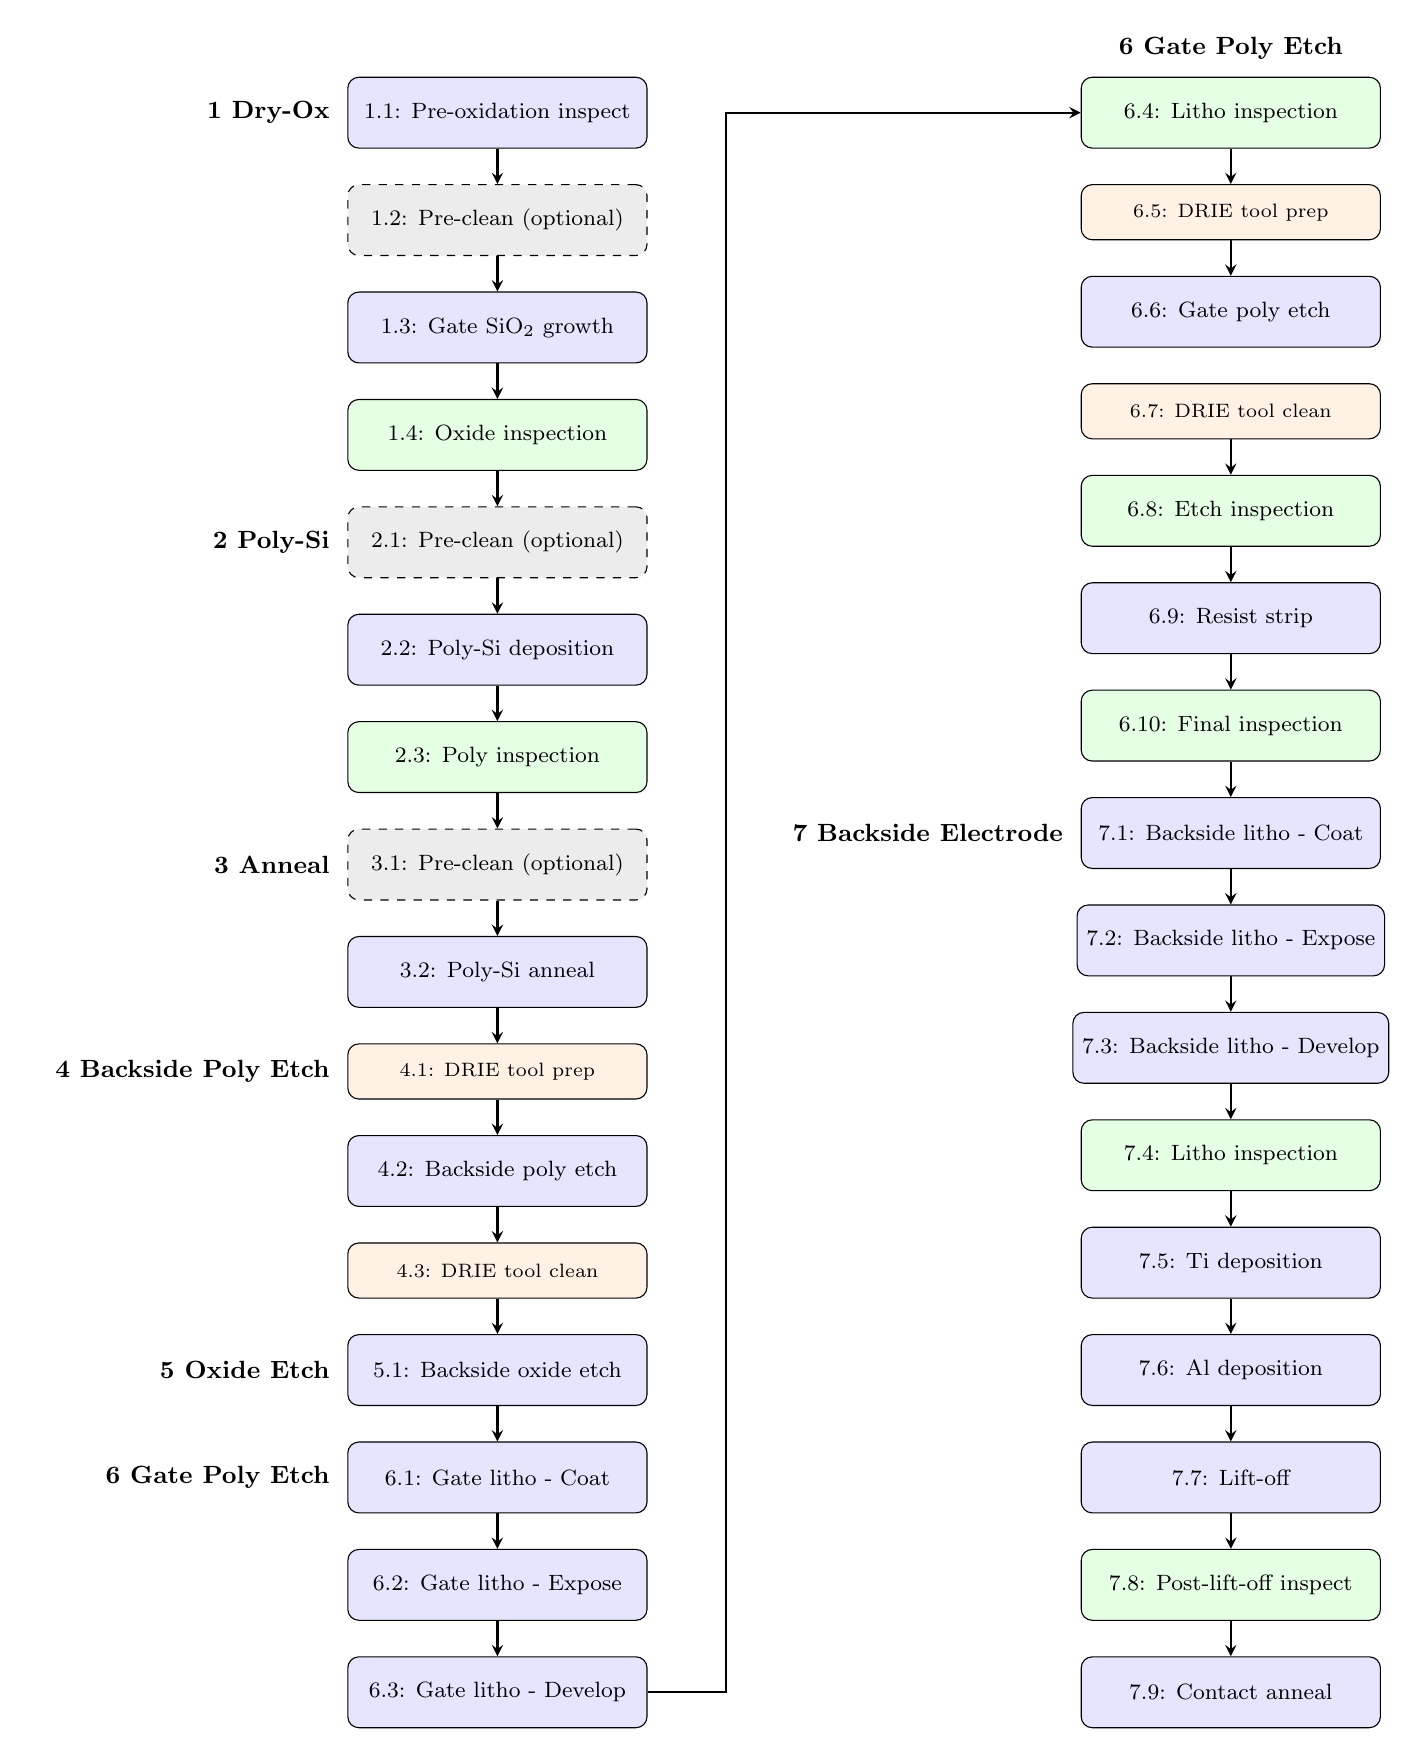 \usetikzlibrary{shapes.geometric, arrows, positioning, calc}

\tikzset{
    process/.style = {rectangle, rounded corners,
        minimum width=3.8cm, minimum height=0.9cm,
        text centered, draw=black, fill=blue!10, font=\footnotesize},
    optional/.style = {rectangle, rounded corners,
        minimum width=3.8cm, minimum height=0.9cm,
        text centered, draw=black, fill=gray!15, dashed, font=\footnotesize},
    inspection/.style = {rectangle, rounded corners,
        minimum width=3.8cm, minimum height=0.9cm,
        text centered, draw=black, fill=green!10, font=\footnotesize},
    toolprep/.style = {rectangle, rounded corners,
        minimum width=3.8cm, minimum height=0.7cm,
        text centered, draw=black, fill=orange!10, font=\scriptsize},
    arrow/.style = {thick,->,>=stealth}
}
\begin{tikzpicture}[node distance=0.45cm]

% ========== COLUMN 1 ==========
% Dry-Ox Group
\node (step1) [process] {1.1: Pre-oxidation inspect};
\node (step1a) [optional, below=of step1] {1.2: Pre-clean (optional)};
\node (step2) [process, below=of step1a] {1.3: Gate SiO\textsubscript{2} growth};
\node (step2a) [inspection, below=of step2] {1.4: Oxide inspection};

% Poly-Si Group
\node (step3a) [optional, below=of step2a] {2.1: Pre-clean (optional)};
\node (step3) [process, below=of step3a] {2.2: Poly-Si deposition};
\node (step3b) [inspection, below=of step3] {2.3: Poly inspection};

% Anneal Group
\node (step4a) [optional, below=of step3b] {3.1: Pre-clean (optional)};
\node (step4) [process, below=of step4a] {3.2: Poly-Si anneal};

% Backside Poly-Si Etch Group
\node (step5) [toolprep, below=of step4] {4.1: DRIE tool prep};
\node (step6) [process, below=of step5] {4.2: Backside poly etch};
\node (step6a) [toolprep, below=of step6] {4.3: DRIE tool clean};

% Backside Oxide Etch Group
\node (step7) [process, below=of step6a] {5.1: Backside oxide etch};

% Etch Gate Poly Group - Part 1
\node (step8) [process, below=of step7] {6.1: Gate litho - Coat};
\node (step9) [process, below=of step8] {6.2: Gate litho - Expose};
\node (step10) [process, below=of step9] {6.3: Gate litho - Develop};


% Group Labels for Column 1
\node[left=0.1cm of step1, font=\bfseries\small] {1 Dry-Ox};
\node[left=0.1cm of step3a, font=\bfseries\small] {2 Poly-Si};
\node[left=0.1cm of step4a, font=\bfseries\small] {3 Anneal};
\node[left=0.1cm of step5, font=\bfseries\small] {4 Backside Poly Etch};
\node[left=0.1cm of step7, font=\bfseries\small] {5 Oxide Etch};
\node[left=0.1cm of step8, font=\bfseries\small] {6 Gate Poly Etch};

% ========== COLUMN 2 ==========
% Start Column 2 to the right of Column 1
% Etch Gate Poly Group - Part 2
\node (step10a) [inspection, right=5.5cm of step1] {6.4: Litho inspection};
\node (step11) [toolprep, below=of step10a] {6.5: DRIE tool prep};
\node (step12) [process, below=of step11] {6.6: Gate poly etch};
\node (step12a) [toolprep, below=of step12] {6.7: DRIE tool clean};
\node (step13) [inspection, below=of step12a] {6.8: Etch inspection};
\node (step14) [process, below=of step13] {6.9: Resist strip};
\node (step14a) [inspection, below=of step14] {6.10: Final inspection};

% Backside electrode Group
\node (step15) [process, below=of step14a] {7.1: Backside litho - Coat};
\node (step16) [process, below=of step15] {7.2: Backside litho - Expose};
\node (step17) [process, below=of step16] {7.3: Backside litho - Develop};
\node (step17a) [inspection, below=of step17] {7.4: Litho inspection};
\node (step18) [process, below=of step17a] {7.5: Ti deposition};
\node (step19) [process, below=of step18] {7.6: Al deposition};
\node (step20) [process, below=of step19] {7.7: Lift-off};
\node (step20a) [inspection, below=of step20] {7.8: Post-lift-off inspect};
\node (step21) [process, below=of step20a] {7.9: Contact anneal};

% Group Labels for Column 2
\node[above=0.1cm of step10a, font=\bfseries\small] {6 Gate Poly Etch};
\node[left=0.1cm of step15, font=\bfseries\small] {7 Backside Electrode};

% ========== ARROWS ==========
% Arrows in Column 1
\draw [arrow] (step1) -- (step1a);
\draw [arrow] (step1a) -- (step2);
\draw [arrow] (step2) -- (step2a);
\draw [arrow] (step2a) -- (step3a);
\draw [arrow] (step3a) -- (step3);
\draw [arrow] (step3) -- (step3b);
\draw [arrow] (step3b) -- (step4a);
\draw [arrow] (step4a) -- (step4);
\draw [arrow] (step4) -- (step5);
\draw [arrow] (step5) -- (step6);
\draw [arrow] (step6) -- (step6a);
\draw [arrow] (step6a) -- (step7);
\draw [arrow] (step7) -- (step8);
\draw [arrow] (step8) -- (step9);
\draw [arrow] (step9) -- (step10);
%\draw [arrow] (step10) -- (step10a);


% Arrows in Column 2
\draw [arrow] (step10a) -- (step11);
\draw [arrow] (step11) -- (step12);
\draw [arrow] (step12a) -- (step13);
\draw [arrow] (step13) -- (step14);
\draw [arrow] (step14) -- (step14a);
\draw [arrow] (step14a) -- (step15);
\draw [arrow] (step15) -- (step16);
\draw [arrow] (step16) -- (step17);
\draw [arrow] (step17) -- (step17a);
\draw [arrow] (step17a) -- (step18);
\draw [arrow] (step18) -- (step19);
\draw [arrow] (step19) -- (step20);
\draw [arrow] (step20) -- (step20a);
\draw [arrow] (step20a) -- (step21);

% ========== CONNECTING ARROWS ==========
% Connect from Column 1 to Column 2 (within Step 6)
\draw [arrow] (step10.east) -- ++(1,0) |- (step10a.west);

\end{tikzpicture}